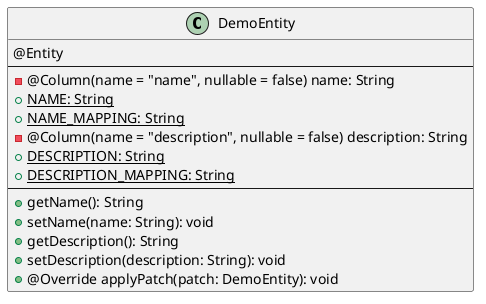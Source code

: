 @startuml DemoEntity

class DemoEntity {
  @Entity
  --
  - @Column(name = "name", nullable = false) name: String
  + {static} NAME: String
  + {static} NAME_MAPPING: String
  - @Column(name = "description", nullable = false) description: String
  + {static} DESCRIPTION: String
  + {static} DESCRIPTION_MAPPING: String
  --
}
DemoEntity : + getName(): String
DemoEntity : + setName(name: String): void
DemoEntity : + getDescription(): String
DemoEntity : + setDescription(description: String): void
DemoEntity : + @Override applyPatch(patch: DemoEntity): void

@enduml